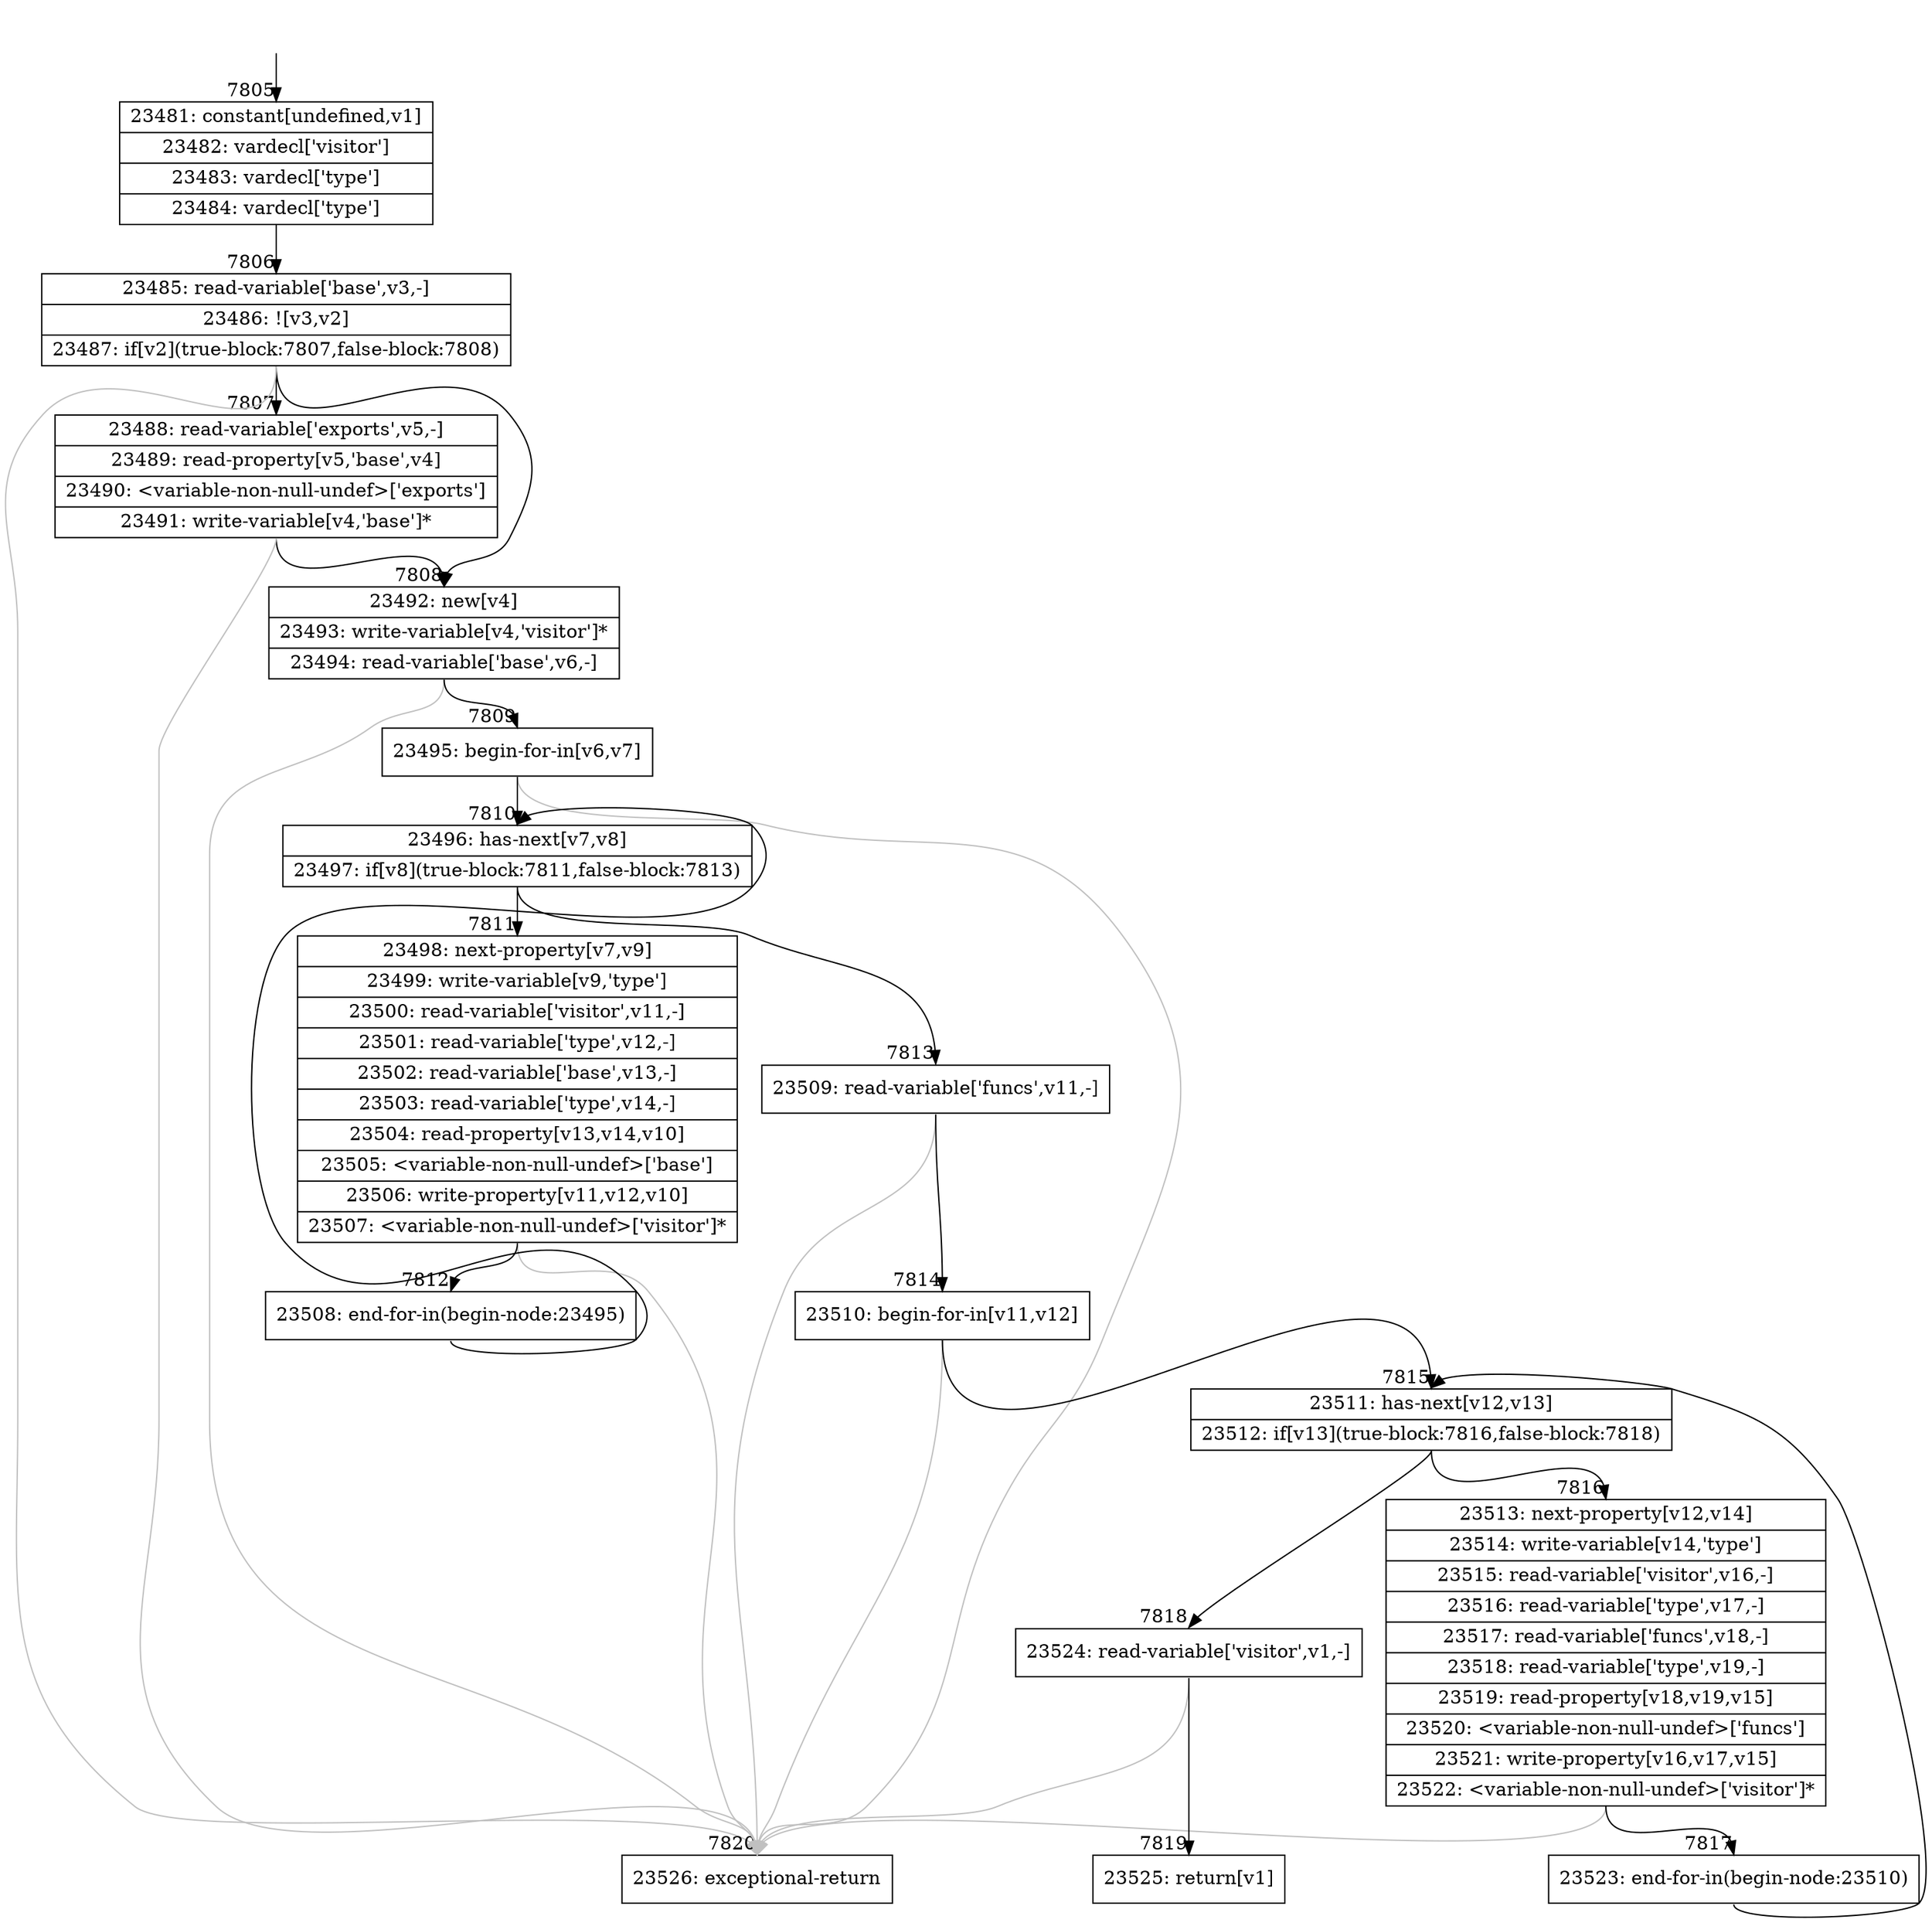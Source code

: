 digraph {
rankdir="TD"
BB_entry420[shape=none,label=""];
BB_entry420 -> BB7805 [tailport=s, headport=n, headlabel="    7805"]
BB7805 [shape=record label="{23481: constant[undefined,v1]|23482: vardecl['visitor']|23483: vardecl['type']|23484: vardecl['type']}" ] 
BB7805 -> BB7806 [tailport=s, headport=n, headlabel="      7806"]
BB7806 [shape=record label="{23485: read-variable['base',v3,-]|23486: ![v3,v2]|23487: if[v2](true-block:7807,false-block:7808)}" ] 
BB7806 -> BB7807 [tailport=s, headport=n, headlabel="      7807"]
BB7806 -> BB7808 [tailport=s, headport=n, headlabel="      7808"]
BB7806 -> BB7820 [tailport=s, headport=n, color=gray, headlabel="      7820"]
BB7807 [shape=record label="{23488: read-variable['exports',v5,-]|23489: read-property[v5,'base',v4]|23490: \<variable-non-null-undef\>['exports']|23491: write-variable[v4,'base']*}" ] 
BB7807 -> BB7808 [tailport=s, headport=n]
BB7807 -> BB7820 [tailport=s, headport=n, color=gray]
BB7808 [shape=record label="{23492: new[v4]|23493: write-variable[v4,'visitor']*|23494: read-variable['base',v6,-]}" ] 
BB7808 -> BB7809 [tailport=s, headport=n, headlabel="      7809"]
BB7808 -> BB7820 [tailport=s, headport=n, color=gray]
BB7809 [shape=record label="{23495: begin-for-in[v6,v7]}" ] 
BB7809 -> BB7810 [tailport=s, headport=n, headlabel="      7810"]
BB7809 -> BB7820 [tailport=s, headport=n, color=gray]
BB7810 [shape=record label="{23496: has-next[v7,v8]|23497: if[v8](true-block:7811,false-block:7813)}" ] 
BB7810 -> BB7811 [tailport=s, headport=n, headlabel="      7811"]
BB7810 -> BB7813 [tailport=s, headport=n, headlabel="      7813"]
BB7811 [shape=record label="{23498: next-property[v7,v9]|23499: write-variable[v9,'type']|23500: read-variable['visitor',v11,-]|23501: read-variable['type',v12,-]|23502: read-variable['base',v13,-]|23503: read-variable['type',v14,-]|23504: read-property[v13,v14,v10]|23505: \<variable-non-null-undef\>['base']|23506: write-property[v11,v12,v10]|23507: \<variable-non-null-undef\>['visitor']*}" ] 
BB7811 -> BB7812 [tailport=s, headport=n, headlabel="      7812"]
BB7811 -> BB7820 [tailport=s, headport=n, color=gray]
BB7812 [shape=record label="{23508: end-for-in(begin-node:23495)}" ] 
BB7812 -> BB7810 [tailport=s, headport=n]
BB7813 [shape=record label="{23509: read-variable['funcs',v11,-]}" ] 
BB7813 -> BB7814 [tailport=s, headport=n, headlabel="      7814"]
BB7813 -> BB7820 [tailport=s, headport=n, color=gray]
BB7814 [shape=record label="{23510: begin-for-in[v11,v12]}" ] 
BB7814 -> BB7815 [tailport=s, headport=n, headlabel="      7815"]
BB7814 -> BB7820 [tailport=s, headport=n, color=gray]
BB7815 [shape=record label="{23511: has-next[v12,v13]|23512: if[v13](true-block:7816,false-block:7818)}" ] 
BB7815 -> BB7816 [tailport=s, headport=n, headlabel="      7816"]
BB7815 -> BB7818 [tailport=s, headport=n, headlabel="      7818"]
BB7816 [shape=record label="{23513: next-property[v12,v14]|23514: write-variable[v14,'type']|23515: read-variable['visitor',v16,-]|23516: read-variable['type',v17,-]|23517: read-variable['funcs',v18,-]|23518: read-variable['type',v19,-]|23519: read-property[v18,v19,v15]|23520: \<variable-non-null-undef\>['funcs']|23521: write-property[v16,v17,v15]|23522: \<variable-non-null-undef\>['visitor']*}" ] 
BB7816 -> BB7817 [tailport=s, headport=n, headlabel="      7817"]
BB7816 -> BB7820 [tailport=s, headport=n, color=gray]
BB7817 [shape=record label="{23523: end-for-in(begin-node:23510)}" ] 
BB7817 -> BB7815 [tailport=s, headport=n]
BB7818 [shape=record label="{23524: read-variable['visitor',v1,-]}" ] 
BB7818 -> BB7819 [tailport=s, headport=n, headlabel="      7819"]
BB7818 -> BB7820 [tailport=s, headport=n, color=gray]
BB7819 [shape=record label="{23525: return[v1]}" ] 
BB7820 [shape=record label="{23526: exceptional-return}" ] 
//#$~ 7276
}
